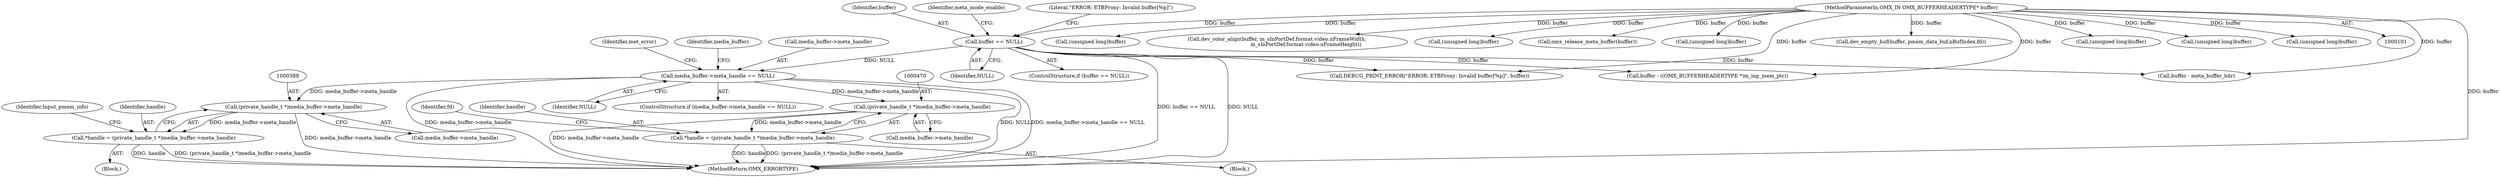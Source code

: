 digraph "0_Android_4ed06d14080d8667d5be14eed200e378cba78345_0@pointer" {
"1000212" [label="(Call,media_buffer->meta_handle == NULL)"];
"1000138" [label="(Call,buffer == NULL)"];
"1000103" [label="(MethodParameterIn,OMX_IN OMX_BUFFERHEADERTYPE* buffer)"];
"1000388" [label="(Call,(private_handle_t *)media_buffer->meta_handle)"];
"1000386" [label="(Call,*handle = (private_handle_t *)media_buffer->meta_handle)"];
"1000469" [label="(Call,(private_handle_t *)media_buffer->meta_handle)"];
"1000467" [label="(Call,*handle = (private_handle_t *)media_buffer->meta_handle)"];
"1000388" [label="(Call,(private_handle_t *)media_buffer->meta_handle)"];
"1000469" [label="(Call,(private_handle_t *)media_buffer->meta_handle)"];
"1000138" [label="(Call,buffer == NULL)"];
"1000159" [label="(Call,buffer - meta_buffer_hdr)"];
"1000149" [label="(Identifier,meta_mode_enable)"];
"1000286" [label="(Call,(unsigned long)buffer)"];
"1000216" [label="(Identifier,NULL)"];
"1000465" [label="(Block,)"];
"1000562" [label="(Call,dev_color_align(buffer, m_sInPortDef.format.video.nFrameWidth,\n                                    m_sInPortDef.format.video.nFrameHeight))"];
"1000218" [label="(Identifier,met_error)"];
"1000475" [label="(Identifier,fd)"];
"1000468" [label="(Identifier,handle)"];
"1000490" [label="(Call,(unsigned long)buffer)"];
"1000600" [label="(Call,omx_release_meta_buffer(buffer))"];
"1000384" [label="(Block,)"];
"1000250" [label="(Call,(unsigned long)buffer)"];
"1000390" [label="(Call,media_buffer->meta_handle)"];
"1000261" [label="(Call,buffer - ((OMX_BUFFERHEADERTYPE *)m_inp_mem_ptr))"];
"1000591" [label="(Call,dev_empty_buf(buffer, pmem_data_buf,nBufIndex,fd))"];
"1000387" [label="(Identifier,handle)"];
"1000395" [label="(Identifier,Input_pmem_info)"];
"1000103" [label="(MethodParameterIn,OMX_IN OMX_BUFFERHEADERTYPE* buffer)"];
"1000211" [label="(ControlStructure,if (media_buffer->meta_handle == NULL))"];
"1000226" [label="(Identifier,media_buffer)"];
"1000467" [label="(Call,*handle = (private_handle_t *)media_buffer->meta_handle)"];
"1000142" [label="(Call,DEBUG_PRINT_ERROR(\"ERROR: ETBProxy: Invalid buffer[%p]\", buffer))"];
"1000386" [label="(Call,*handle = (private_handle_t *)media_buffer->meta_handle)"];
"1000445" [label="(Call,(unsigned long)buffer)"];
"1000619" [label="(MethodReturn,OMX_ERRORTYPE)"];
"1000140" [label="(Identifier,NULL)"];
"1000582" [label="(Call,(unsigned long)buffer)"];
"1000143" [label="(Literal,\"ERROR: ETBProxy: Invalid buffer[%p]\")"];
"1000603" [label="(Call,(unsigned long)buffer)"];
"1000139" [label="(Identifier,buffer)"];
"1000471" [label="(Call,media_buffer->meta_handle)"];
"1000213" [label="(Call,media_buffer->meta_handle)"];
"1000137" [label="(ControlStructure,if (buffer == NULL))"];
"1000212" [label="(Call,media_buffer->meta_handle == NULL)"];
"1000212" -> "1000211"  [label="AST: "];
"1000212" -> "1000216"  [label="CFG: "];
"1000213" -> "1000212"  [label="AST: "];
"1000216" -> "1000212"  [label="AST: "];
"1000218" -> "1000212"  [label="CFG: "];
"1000226" -> "1000212"  [label="CFG: "];
"1000212" -> "1000619"  [label="DDG: NULL"];
"1000212" -> "1000619"  [label="DDG: media_buffer->meta_handle == NULL"];
"1000212" -> "1000619"  [label="DDG: media_buffer->meta_handle"];
"1000138" -> "1000212"  [label="DDG: NULL"];
"1000212" -> "1000388"  [label="DDG: media_buffer->meta_handle"];
"1000212" -> "1000469"  [label="DDG: media_buffer->meta_handle"];
"1000138" -> "1000137"  [label="AST: "];
"1000138" -> "1000140"  [label="CFG: "];
"1000139" -> "1000138"  [label="AST: "];
"1000140" -> "1000138"  [label="AST: "];
"1000143" -> "1000138"  [label="CFG: "];
"1000149" -> "1000138"  [label="CFG: "];
"1000138" -> "1000619"  [label="DDG: NULL"];
"1000138" -> "1000619"  [label="DDG: buffer == NULL"];
"1000103" -> "1000138"  [label="DDG: buffer"];
"1000138" -> "1000142"  [label="DDG: buffer"];
"1000138" -> "1000159"  [label="DDG: buffer"];
"1000138" -> "1000261"  [label="DDG: buffer"];
"1000103" -> "1000101"  [label="AST: "];
"1000103" -> "1000619"  [label="DDG: buffer"];
"1000103" -> "1000142"  [label="DDG: buffer"];
"1000103" -> "1000159"  [label="DDG: buffer"];
"1000103" -> "1000250"  [label="DDG: buffer"];
"1000103" -> "1000261"  [label="DDG: buffer"];
"1000103" -> "1000286"  [label="DDG: buffer"];
"1000103" -> "1000445"  [label="DDG: buffer"];
"1000103" -> "1000490"  [label="DDG: buffer"];
"1000103" -> "1000562"  [label="DDG: buffer"];
"1000103" -> "1000582"  [label="DDG: buffer"];
"1000103" -> "1000591"  [label="DDG: buffer"];
"1000103" -> "1000600"  [label="DDG: buffer"];
"1000103" -> "1000603"  [label="DDG: buffer"];
"1000388" -> "1000386"  [label="AST: "];
"1000388" -> "1000390"  [label="CFG: "];
"1000389" -> "1000388"  [label="AST: "];
"1000390" -> "1000388"  [label="AST: "];
"1000386" -> "1000388"  [label="CFG: "];
"1000388" -> "1000619"  [label="DDG: media_buffer->meta_handle"];
"1000388" -> "1000386"  [label="DDG: media_buffer->meta_handle"];
"1000386" -> "1000384"  [label="AST: "];
"1000387" -> "1000386"  [label="AST: "];
"1000395" -> "1000386"  [label="CFG: "];
"1000386" -> "1000619"  [label="DDG: (private_handle_t *)media_buffer->meta_handle"];
"1000386" -> "1000619"  [label="DDG: handle"];
"1000469" -> "1000467"  [label="AST: "];
"1000469" -> "1000471"  [label="CFG: "];
"1000470" -> "1000469"  [label="AST: "];
"1000471" -> "1000469"  [label="AST: "];
"1000467" -> "1000469"  [label="CFG: "];
"1000469" -> "1000619"  [label="DDG: media_buffer->meta_handle"];
"1000469" -> "1000467"  [label="DDG: media_buffer->meta_handle"];
"1000467" -> "1000465"  [label="AST: "];
"1000468" -> "1000467"  [label="AST: "];
"1000475" -> "1000467"  [label="CFG: "];
"1000467" -> "1000619"  [label="DDG: handle"];
"1000467" -> "1000619"  [label="DDG: (private_handle_t *)media_buffer->meta_handle"];
}
